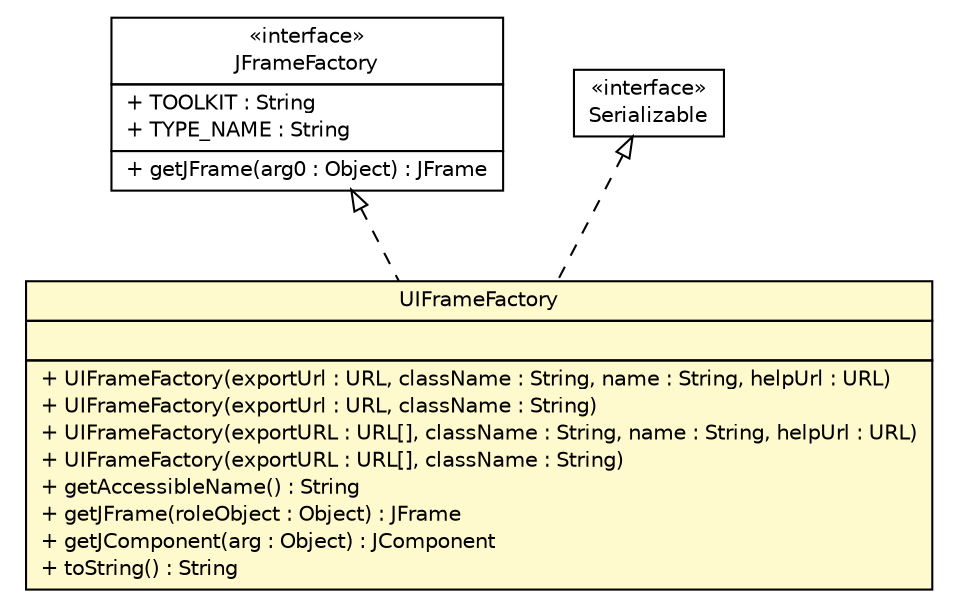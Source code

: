#!/usr/local/bin/dot
#
# Class diagram 
# Generated by UMLGraph version R5_6 (http://www.umlgraph.org/)
#

digraph G {
	edge [fontname="Helvetica",fontsize=10,labelfontname="Helvetica",labelfontsize=10];
	node [fontname="Helvetica",fontsize=10,shape=plaintext];
	nodesep=0.25;
	ranksep=0.5;
	// sorcer.ui.serviceui.UIFrameFactory
	c366715 [label=<<table title="sorcer.ui.serviceui.UIFrameFactory" border="0" cellborder="1" cellspacing="0" cellpadding="2" port="p" bgcolor="lemonChiffon" href="./UIFrameFactory.html">
		<tr><td><table border="0" cellspacing="0" cellpadding="1">
<tr><td align="center" balign="center"> UIFrameFactory </td></tr>
		</table></td></tr>
		<tr><td><table border="0" cellspacing="0" cellpadding="1">
<tr><td align="left" balign="left">  </td></tr>
		</table></td></tr>
		<tr><td><table border="0" cellspacing="0" cellpadding="1">
<tr><td align="left" balign="left"> + UIFrameFactory(exportUrl : URL, className : String, name : String, helpUrl : URL) </td></tr>
<tr><td align="left" balign="left"> + UIFrameFactory(exportUrl : URL, className : String) </td></tr>
<tr><td align="left" balign="left"> + UIFrameFactory(exportURL : URL[], className : String, name : String, helpUrl : URL) </td></tr>
<tr><td align="left" balign="left"> + UIFrameFactory(exportURL : URL[], className : String) </td></tr>
<tr><td align="left" balign="left"> + getAccessibleName() : String </td></tr>
<tr><td align="left" balign="left"> + getJFrame(roleObject : Object) : JFrame </td></tr>
<tr><td align="left" balign="left"> + getJComponent(arg : Object) : JComponent </td></tr>
<tr><td align="left" balign="left"> + toString() : String </td></tr>
		</table></td></tr>
		</table>>, URL="./UIFrameFactory.html", fontname="Helvetica", fontcolor="black", fontsize=10.0];
	//sorcer.ui.serviceui.UIFrameFactory implements net.jini.lookup.ui.factory.JFrameFactory
	c366903:p -> c366715:p [dir=back,arrowtail=empty,style=dashed];
	//sorcer.ui.serviceui.UIFrameFactory implements java.io.Serializable
	c366904:p -> c366715:p [dir=back,arrowtail=empty,style=dashed];
	// java.io.Serializable
	c366904 [label=<<table title="java.io.Serializable" border="0" cellborder="1" cellspacing="0" cellpadding="2" port="p" href="http://docs.oracle.com/javase/7/docs/api/java/io/Serializable.html">
		<tr><td><table border="0" cellspacing="0" cellpadding="1">
<tr><td align="center" balign="center"> &#171;interface&#187; </td></tr>
<tr><td align="center" balign="center"> Serializable </td></tr>
		</table></td></tr>
		</table>>, URL="http://docs.oracle.com/javase/7/docs/api/java/io/Serializable.html", fontname="Helvetica", fontcolor="black", fontsize=10.0];
	// net.jini.lookup.ui.factory.JFrameFactory
	c366903 [label=<<table title="net.jini.lookup.ui.factory.JFrameFactory" border="0" cellborder="1" cellspacing="0" cellpadding="2" port="p">
		<tr><td><table border="0" cellspacing="0" cellpadding="1">
<tr><td align="center" balign="center"> &#171;interface&#187; </td></tr>
<tr><td align="center" balign="center"> JFrameFactory </td></tr>
		</table></td></tr>
		<tr><td><table border="0" cellspacing="0" cellpadding="1">
<tr><td align="left" balign="left"> + TOOLKIT : String </td></tr>
<tr><td align="left" balign="left"> + TYPE_NAME : String </td></tr>
		</table></td></tr>
		<tr><td><table border="0" cellspacing="0" cellpadding="1">
<tr><td align="left" balign="left"> + getJFrame(arg0 : Object) : JFrame </td></tr>
		</table></td></tr>
		</table>>, URL="null", fontname="Helvetica", fontcolor="black", fontsize=10.0];
}

